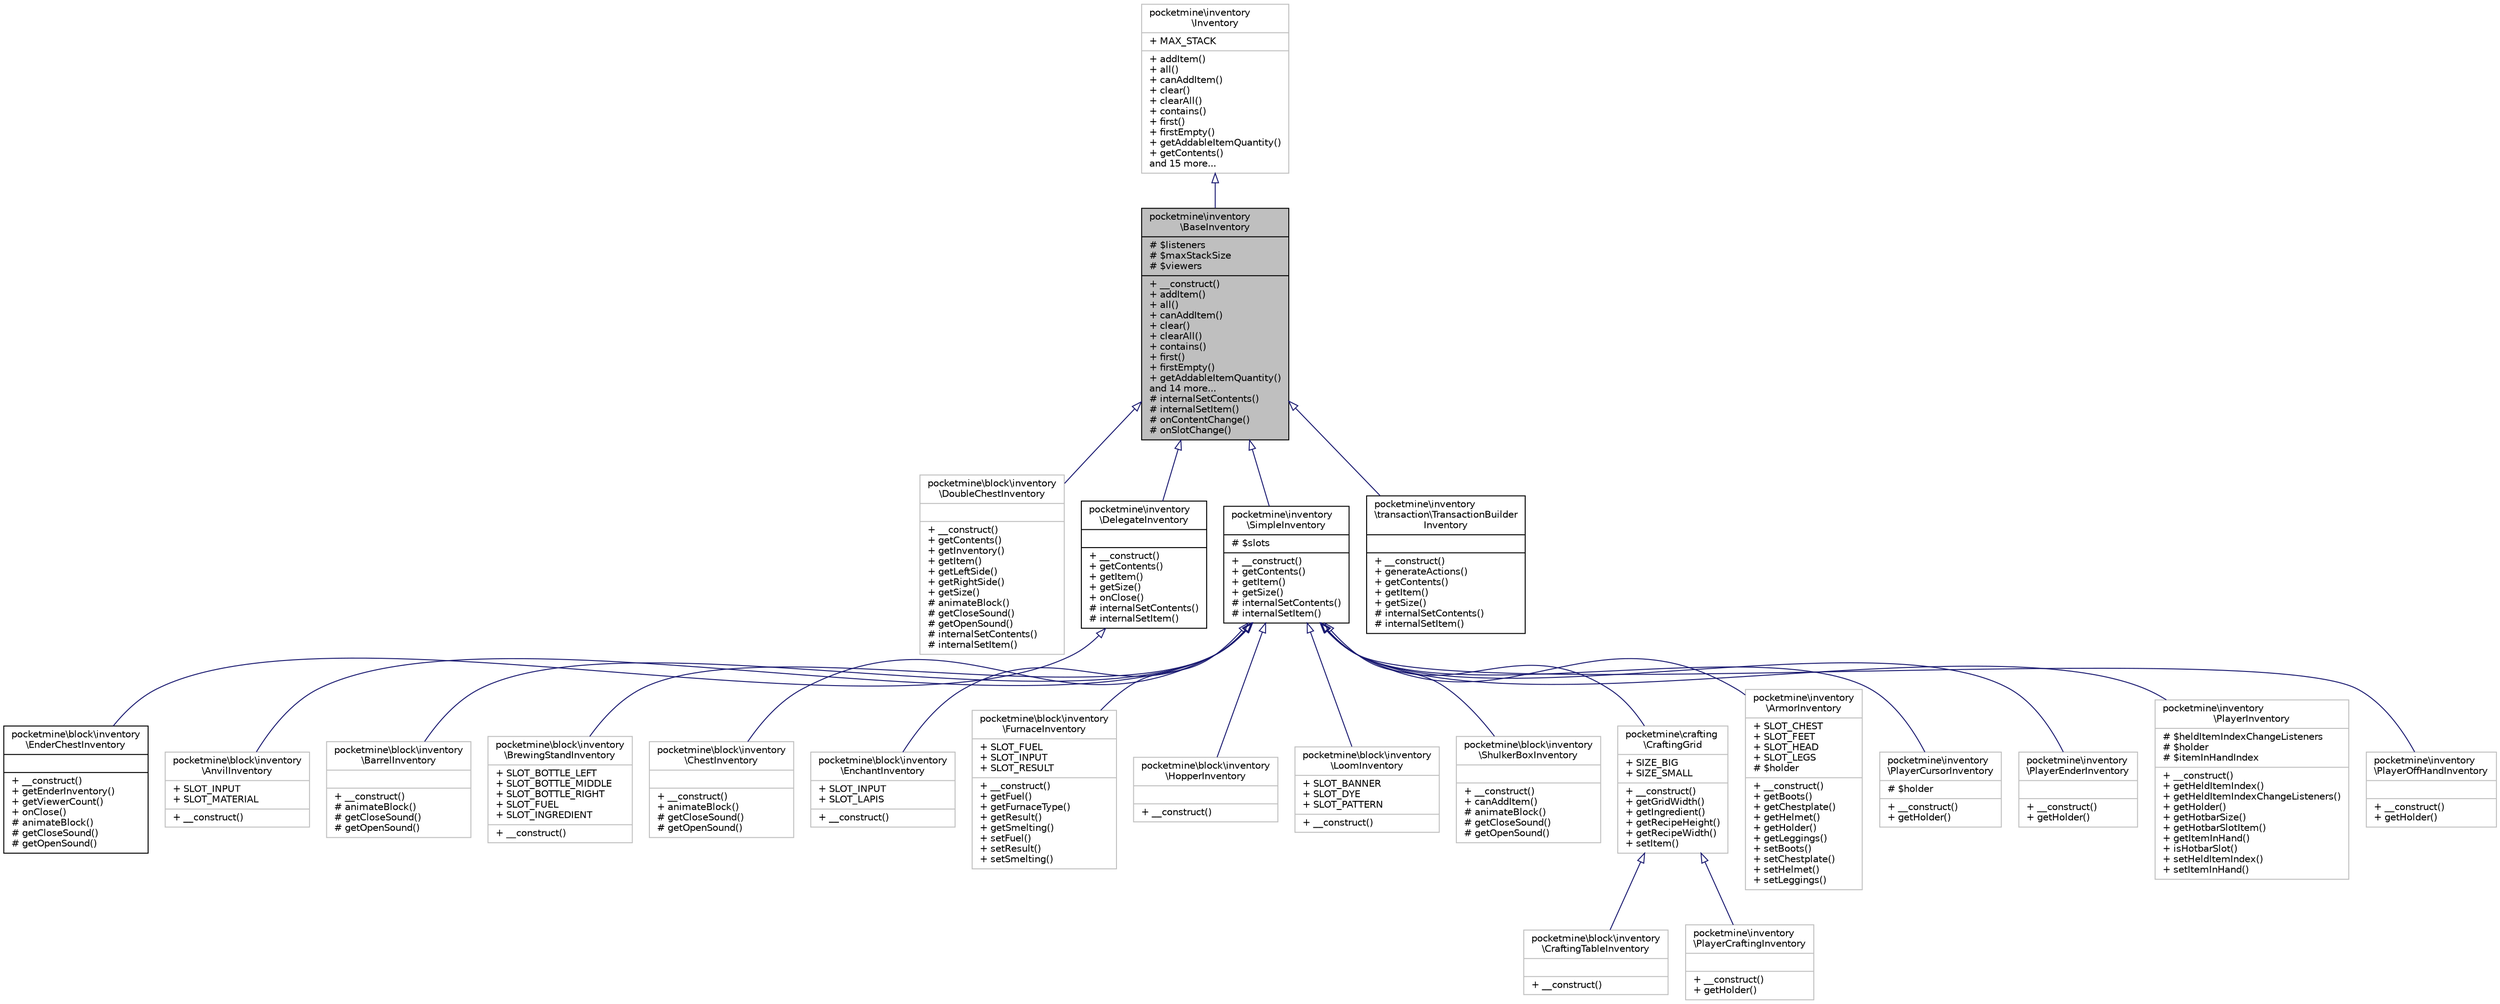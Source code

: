 digraph "pocketmine\inventory\BaseInventory"
{
 // INTERACTIVE_SVG=YES
 // LATEX_PDF_SIZE
  edge [fontname="Helvetica",fontsize="10",labelfontname="Helvetica",labelfontsize="10"];
  node [fontname="Helvetica",fontsize="10",shape=record];
  Node1 [label="{pocketmine\\inventory\l\\BaseInventory\n|# $listeners\l# $maxStackSize\l# $viewers\l|+ __construct()\l+ addItem()\l+ all()\l+ canAddItem()\l+ clear()\l+ clearAll()\l+ contains()\l+ first()\l+ firstEmpty()\l+ getAddableItemQuantity()\land 14 more...\l# internalSetContents()\l# internalSetItem()\l# onContentChange()\l# onSlotChange()\l}",height=0.2,width=0.4,color="black", fillcolor="grey75", style="filled", fontcolor="black",tooltip=" "];
  Node2 -> Node1 [dir="back",color="midnightblue",fontsize="10",style="solid",arrowtail="onormal",fontname="Helvetica"];
  Node2 [label="{pocketmine\\inventory\l\\Inventory\n|+ MAX_STACK\l|+ addItem()\l+ all()\l+ canAddItem()\l+ clear()\l+ clearAll()\l+ contains()\l+ first()\l+ firstEmpty()\l+ getAddableItemQuantity()\l+ getContents()\land 15 more...\l}",height=0.2,width=0.4,color="grey75", fillcolor="white", style="filled",URL="$db/d39/interfacepocketmine_1_1inventory_1_1_inventory.html",tooltip=" "];
  Node1 -> Node3 [dir="back",color="midnightblue",fontsize="10",style="solid",arrowtail="onormal",fontname="Helvetica"];
  Node3 [label="{pocketmine\\block\\inventory\l\\DoubleChestInventory\n||+ __construct()\l+ getContents()\l+ getInventory()\l+ getItem()\l+ getLeftSide()\l+ getRightSide()\l+ getSize()\l# animateBlock()\l# getCloseSound()\l# getOpenSound()\l# internalSetContents()\l# internalSetItem()\l}",height=0.2,width=0.4,color="grey75", fillcolor="white", style="filled",URL="$d3/d26/classpocketmine_1_1block_1_1inventory_1_1_double_chest_inventory.html",tooltip=" "];
  Node1 -> Node4 [dir="back",color="midnightblue",fontsize="10",style="solid",arrowtail="onormal",fontname="Helvetica"];
  Node4 [label="{pocketmine\\inventory\l\\DelegateInventory\n||+ __construct()\l+ getContents()\l+ getItem()\l+ getSize()\l+ onClose()\l# internalSetContents()\l# internalSetItem()\l}",height=0.2,width=0.4,color="black", fillcolor="white", style="filled",URL="$d2/d0e/classpocketmine_1_1inventory_1_1_delegate_inventory.html",tooltip=" "];
  Node4 -> Node5 [dir="back",color="midnightblue",fontsize="10",style="solid",arrowtail="onormal",fontname="Helvetica"];
  Node5 [label="{pocketmine\\block\\inventory\l\\EnderChestInventory\n||+ __construct()\l+ getEnderInventory()\l+ getViewerCount()\l+ onClose()\l# animateBlock()\l# getCloseSound()\l# getOpenSound()\l}",height=0.2,width=0.4,color="black", fillcolor="white", style="filled",URL="$d5/dd0/classpocketmine_1_1block_1_1inventory_1_1_ender_chest_inventory.html",tooltip=" "];
  Node1 -> Node6 [dir="back",color="midnightblue",fontsize="10",style="solid",arrowtail="onormal",fontname="Helvetica"];
  Node6 [label="{pocketmine\\inventory\l\\SimpleInventory\n|# $slots\l|+ __construct()\l+ getContents()\l+ getItem()\l+ getSize()\l# internalSetContents()\l# internalSetItem()\l}",height=0.2,width=0.4,color="black", fillcolor="white", style="filled",URL="$d6/dc1/classpocketmine_1_1inventory_1_1_simple_inventory.html",tooltip=" "];
  Node6 -> Node7 [dir="back",color="midnightblue",fontsize="10",style="solid",arrowtail="onormal",fontname="Helvetica"];
  Node7 [label="{pocketmine\\block\\inventory\l\\AnvilInventory\n|+ SLOT_INPUT\l+ SLOT_MATERIAL\l|+ __construct()\l}",height=0.2,width=0.4,color="grey75", fillcolor="white", style="filled",URL="$d6/d6d/classpocketmine_1_1block_1_1inventory_1_1_anvil_inventory.html",tooltip=" "];
  Node6 -> Node8 [dir="back",color="midnightblue",fontsize="10",style="solid",arrowtail="onormal",fontname="Helvetica"];
  Node8 [label="{pocketmine\\block\\inventory\l\\BarrelInventory\n||+ __construct()\l# animateBlock()\l# getCloseSound()\l# getOpenSound()\l}",height=0.2,width=0.4,color="grey75", fillcolor="white", style="filled",URL="$d6/d7b/classpocketmine_1_1block_1_1inventory_1_1_barrel_inventory.html",tooltip=" "];
  Node6 -> Node9 [dir="back",color="midnightblue",fontsize="10",style="solid",arrowtail="onormal",fontname="Helvetica"];
  Node9 [label="{pocketmine\\block\\inventory\l\\BrewingStandInventory\n|+ SLOT_BOTTLE_LEFT\l+ SLOT_BOTTLE_MIDDLE\l+ SLOT_BOTTLE_RIGHT\l+ SLOT_FUEL\l+ SLOT_INGREDIENT\l|+ __construct()\l}",height=0.2,width=0.4,color="grey75", fillcolor="white", style="filled",URL="$db/d3b/classpocketmine_1_1block_1_1inventory_1_1_brewing_stand_inventory.html",tooltip=" "];
  Node6 -> Node10 [dir="back",color="midnightblue",fontsize="10",style="solid",arrowtail="onormal",fontname="Helvetica"];
  Node10 [label="{pocketmine\\block\\inventory\l\\ChestInventory\n||+ __construct()\l+ animateBlock()\l# getCloseSound()\l# getOpenSound()\l}",height=0.2,width=0.4,color="grey75", fillcolor="white", style="filled",URL="$da/d24/classpocketmine_1_1block_1_1inventory_1_1_chest_inventory.html",tooltip=" "];
  Node6 -> Node11 [dir="back",color="midnightblue",fontsize="10",style="solid",arrowtail="onormal",fontname="Helvetica"];
  Node11 [label="{pocketmine\\block\\inventory\l\\EnchantInventory\n|+ SLOT_INPUT\l+ SLOT_LAPIS\l|+ __construct()\l}",height=0.2,width=0.4,color="grey75", fillcolor="white", style="filled",URL="$d6/d4e/classpocketmine_1_1block_1_1inventory_1_1_enchant_inventory.html",tooltip=" "];
  Node6 -> Node12 [dir="back",color="midnightblue",fontsize="10",style="solid",arrowtail="onormal",fontname="Helvetica"];
  Node12 [label="{pocketmine\\block\\inventory\l\\FurnaceInventory\n|+ SLOT_FUEL\l+ SLOT_INPUT\l+ SLOT_RESULT\l|+ __construct()\l+ getFuel()\l+ getFurnaceType()\l+ getResult()\l+ getSmelting()\l+ setFuel()\l+ setResult()\l+ setSmelting()\l}",height=0.2,width=0.4,color="grey75", fillcolor="white", style="filled",URL="$d8/d69/classpocketmine_1_1block_1_1inventory_1_1_furnace_inventory.html",tooltip=" "];
  Node6 -> Node13 [dir="back",color="midnightblue",fontsize="10",style="solid",arrowtail="onormal",fontname="Helvetica"];
  Node13 [label="{pocketmine\\block\\inventory\l\\HopperInventory\n||+ __construct()\l}",height=0.2,width=0.4,color="grey75", fillcolor="white", style="filled",URL="$d0/dc5/classpocketmine_1_1block_1_1inventory_1_1_hopper_inventory.html",tooltip=" "];
  Node6 -> Node14 [dir="back",color="midnightblue",fontsize="10",style="solid",arrowtail="onormal",fontname="Helvetica"];
  Node14 [label="{pocketmine\\block\\inventory\l\\LoomInventory\n|+ SLOT_BANNER\l+ SLOT_DYE\l+ SLOT_PATTERN\l|+ __construct()\l}",height=0.2,width=0.4,color="grey75", fillcolor="white", style="filled",URL="$db/d8d/classpocketmine_1_1block_1_1inventory_1_1_loom_inventory.html",tooltip=" "];
  Node6 -> Node15 [dir="back",color="midnightblue",fontsize="10",style="solid",arrowtail="onormal",fontname="Helvetica"];
  Node15 [label="{pocketmine\\block\\inventory\l\\ShulkerBoxInventory\n||+ __construct()\l+ canAddItem()\l# animateBlock()\l# getCloseSound()\l# getOpenSound()\l}",height=0.2,width=0.4,color="grey75", fillcolor="white", style="filled",URL="$d4/db4/classpocketmine_1_1block_1_1inventory_1_1_shulker_box_inventory.html",tooltip=" "];
  Node6 -> Node16 [dir="back",color="midnightblue",fontsize="10",style="solid",arrowtail="onormal",fontname="Helvetica"];
  Node16 [label="{pocketmine\\crafting\l\\CraftingGrid\n|+ SIZE_BIG\l+ SIZE_SMALL\l|+ __construct()\l+ getGridWidth()\l+ getIngredient()\l+ getRecipeHeight()\l+ getRecipeWidth()\l+ setItem()\l}",height=0.2,width=0.4,color="grey75", fillcolor="white", style="filled",URL="$de/d7a/classpocketmine_1_1crafting_1_1_crafting_grid.html",tooltip=" "];
  Node16 -> Node17 [dir="back",color="midnightblue",fontsize="10",style="solid",arrowtail="onormal",fontname="Helvetica"];
  Node17 [label="{pocketmine\\block\\inventory\l\\CraftingTableInventory\n||+ __construct()\l}",height=0.2,width=0.4,color="grey75", fillcolor="white", style="filled",URL="$de/def/classpocketmine_1_1block_1_1inventory_1_1_crafting_table_inventory.html",tooltip=" "];
  Node16 -> Node18 [dir="back",color="midnightblue",fontsize="10",style="solid",arrowtail="onormal",fontname="Helvetica"];
  Node18 [label="{pocketmine\\inventory\l\\PlayerCraftingInventory\n||+ __construct()\l+ getHolder()\l}",height=0.2,width=0.4,color="grey75", fillcolor="white", style="filled",URL="$d5/db9/classpocketmine_1_1inventory_1_1_player_crafting_inventory.html",tooltip=" "];
  Node6 -> Node19 [dir="back",color="midnightblue",fontsize="10",style="solid",arrowtail="onormal",fontname="Helvetica"];
  Node19 [label="{pocketmine\\inventory\l\\ArmorInventory\n|+ SLOT_CHEST\l+ SLOT_FEET\l+ SLOT_HEAD\l+ SLOT_LEGS\l# $holder\l|+ __construct()\l+ getBoots()\l+ getChestplate()\l+ getHelmet()\l+ getHolder()\l+ getLeggings()\l+ setBoots()\l+ setChestplate()\l+ setHelmet()\l+ setLeggings()\l}",height=0.2,width=0.4,color="grey75", fillcolor="white", style="filled",URL="$d0/d70/classpocketmine_1_1inventory_1_1_armor_inventory.html",tooltip=" "];
  Node6 -> Node20 [dir="back",color="midnightblue",fontsize="10",style="solid",arrowtail="onormal",fontname="Helvetica"];
  Node20 [label="{pocketmine\\inventory\l\\PlayerCursorInventory\n|# $holder\l|+ __construct()\l+ getHolder()\l}",height=0.2,width=0.4,color="grey75", fillcolor="white", style="filled",URL="$d3/d37/classpocketmine_1_1inventory_1_1_player_cursor_inventory.html",tooltip=" "];
  Node6 -> Node21 [dir="back",color="midnightblue",fontsize="10",style="solid",arrowtail="onormal",fontname="Helvetica"];
  Node21 [label="{pocketmine\\inventory\l\\PlayerEnderInventory\n||+ __construct()\l+ getHolder()\l}",height=0.2,width=0.4,color="grey75", fillcolor="white", style="filled",URL="$d4/df7/classpocketmine_1_1inventory_1_1_player_ender_inventory.html",tooltip=" "];
  Node6 -> Node22 [dir="back",color="midnightblue",fontsize="10",style="solid",arrowtail="onormal",fontname="Helvetica"];
  Node22 [label="{pocketmine\\inventory\l\\PlayerInventory\n|# $heldItemIndexChangeListeners\l# $holder\l# $itemInHandIndex\l|+ __construct()\l+ getHeldItemIndex()\l+ getHeldItemIndexChangeListeners()\l+ getHolder()\l+ getHotbarSize()\l+ getHotbarSlotItem()\l+ getItemInHand()\l+ isHotbarSlot()\l+ setHeldItemIndex()\l+ setItemInHand()\l}",height=0.2,width=0.4,color="grey75", fillcolor="white", style="filled",URL="$dc/d77/classpocketmine_1_1inventory_1_1_player_inventory.html",tooltip=" "];
  Node6 -> Node23 [dir="back",color="midnightblue",fontsize="10",style="solid",arrowtail="onormal",fontname="Helvetica"];
  Node23 [label="{pocketmine\\inventory\l\\PlayerOffHandInventory\n||+ __construct()\l+ getHolder()\l}",height=0.2,width=0.4,color="grey75", fillcolor="white", style="filled",URL="$d0/d89/classpocketmine_1_1inventory_1_1_player_off_hand_inventory.html",tooltip=" "];
  Node1 -> Node24 [dir="back",color="midnightblue",fontsize="10",style="solid",arrowtail="onormal",fontname="Helvetica"];
  Node24 [label="{pocketmine\\inventory\l\\transaction\\TransactionBuilder\lInventory\n||+ __construct()\l+ generateActions()\l+ getContents()\l+ getItem()\l+ getSize()\l# internalSetContents()\l# internalSetItem()\l}",height=0.2,width=0.4,color="black", fillcolor="white", style="filled",URL="$db/d05/classpocketmine_1_1inventory_1_1transaction_1_1_transaction_builder_inventory.html",tooltip=" "];
}
